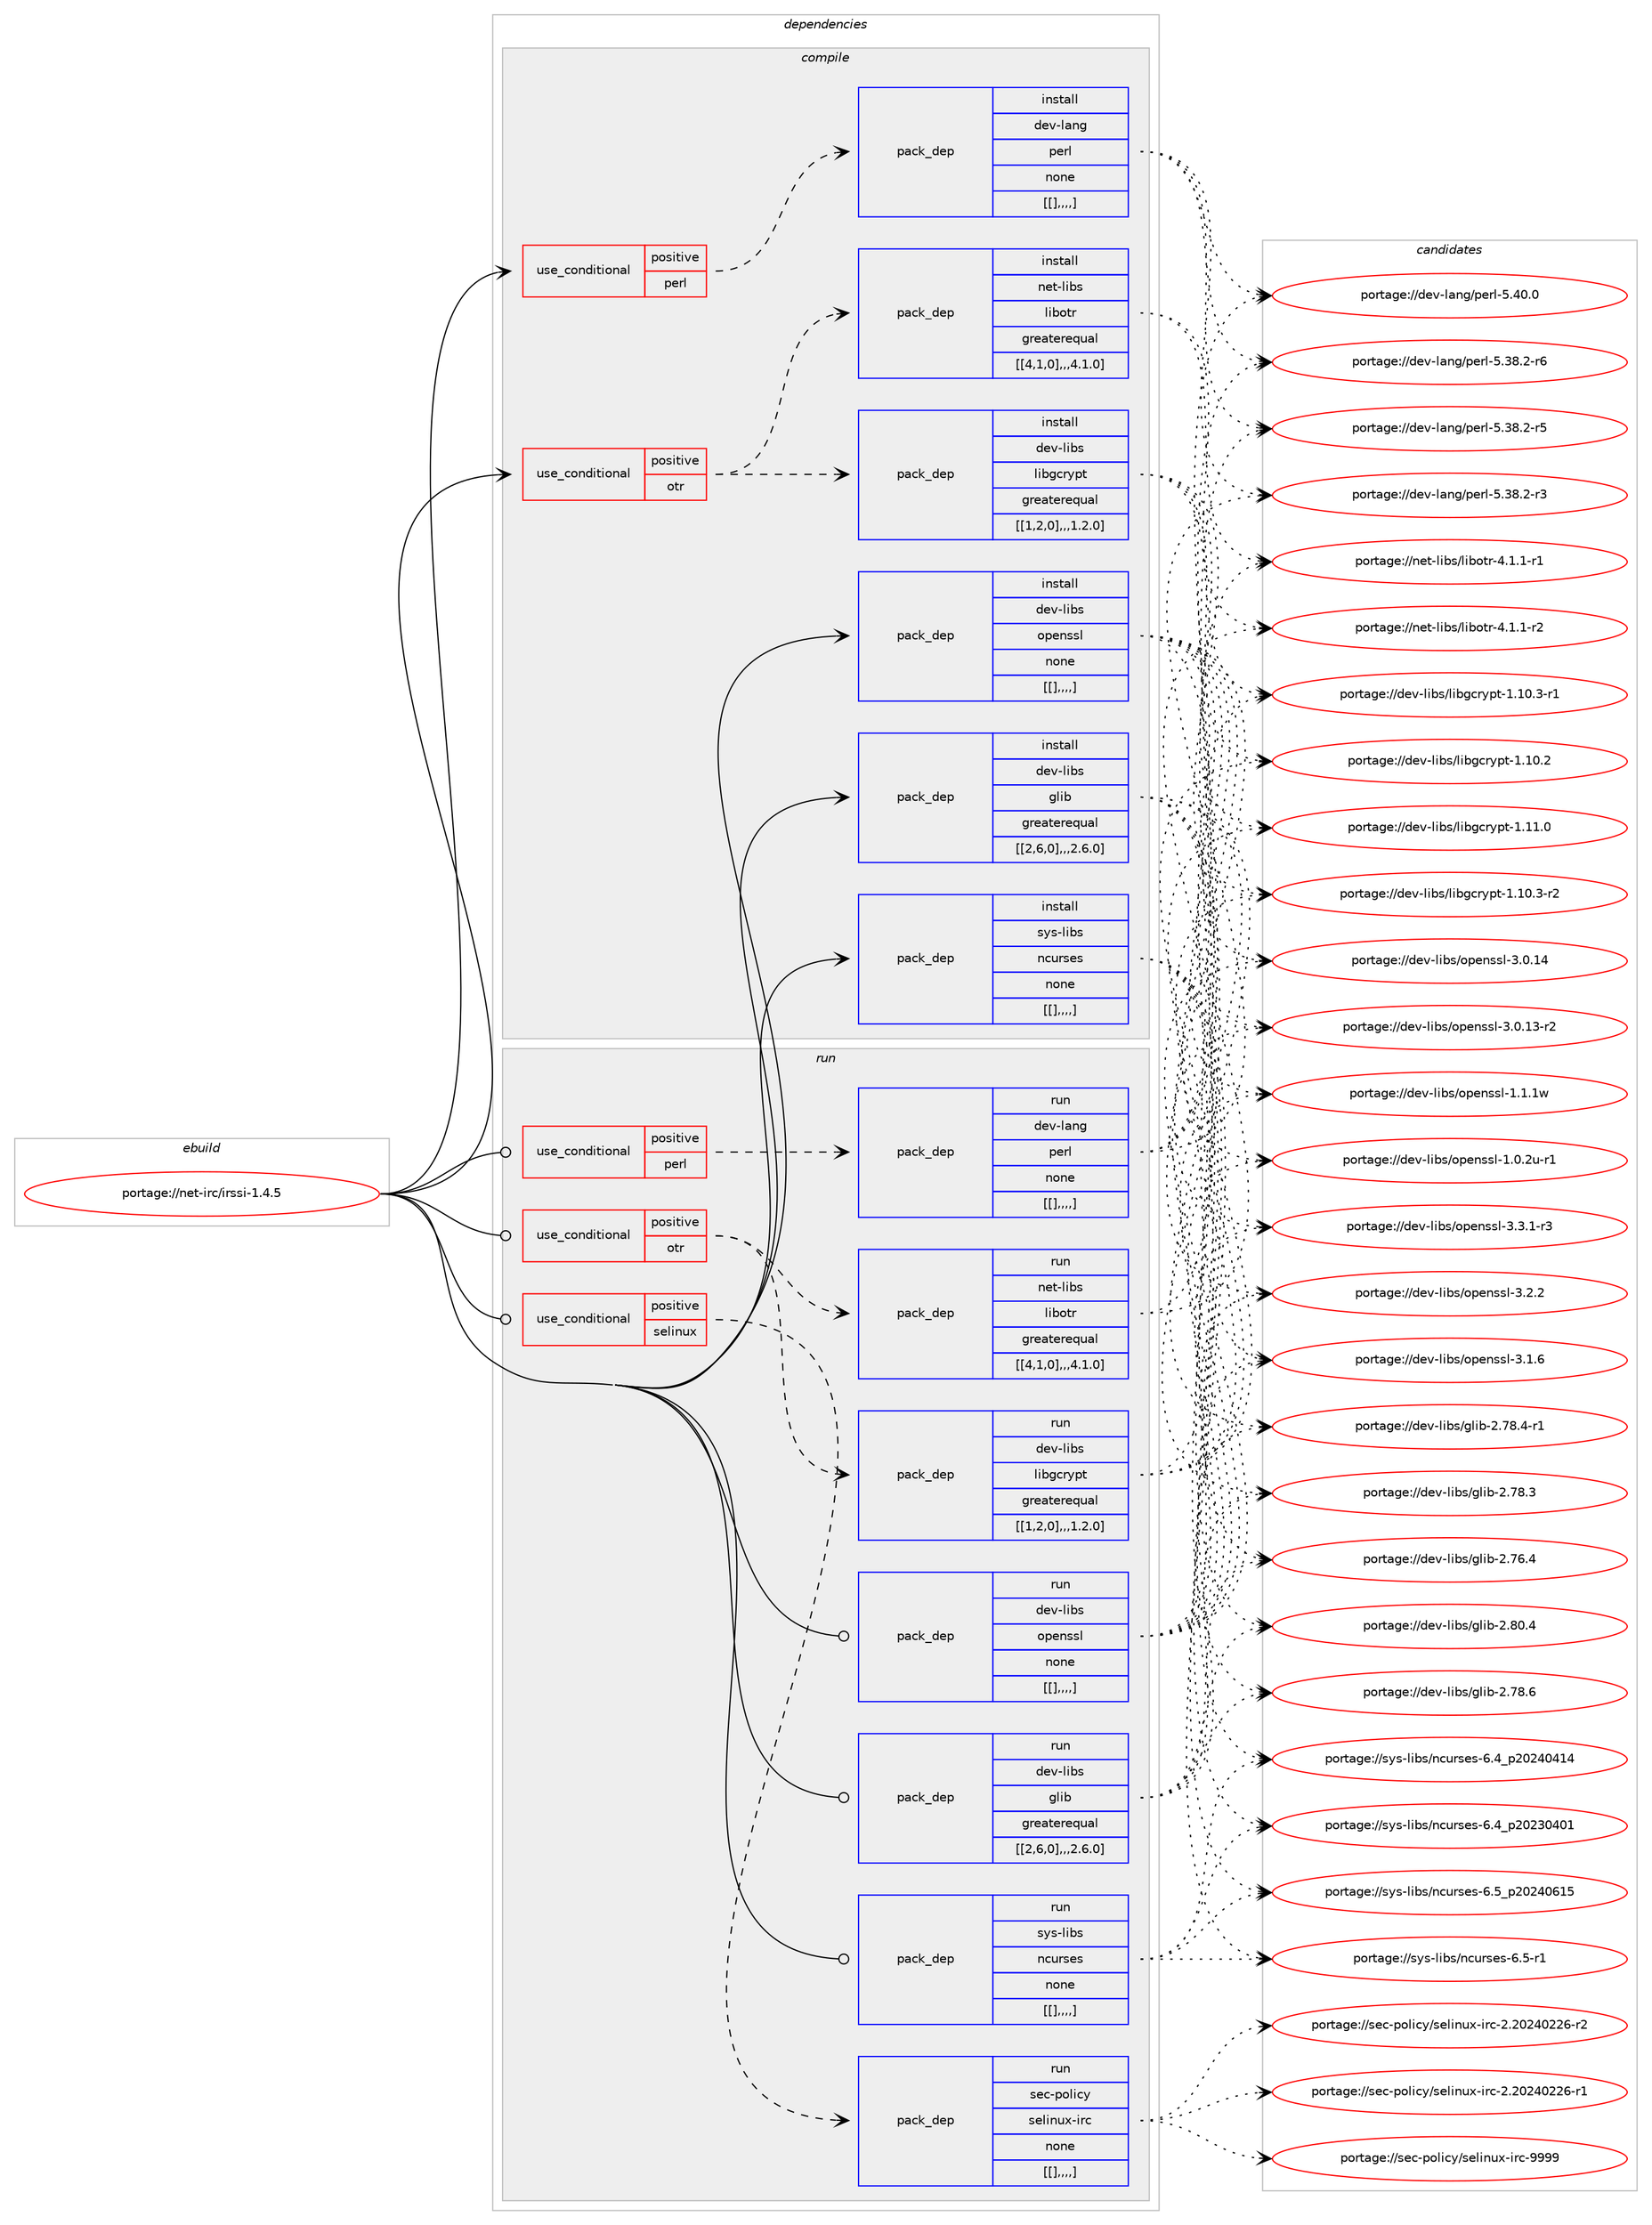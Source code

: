 digraph prolog {

# *************
# Graph options
# *************

newrank=true;
concentrate=true;
compound=true;
graph [rankdir=LR,fontname=Helvetica,fontsize=10,ranksep=1.5];#, ranksep=2.5, nodesep=0.2];
edge  [arrowhead=vee];
node  [fontname=Helvetica,fontsize=10];

# **********
# The ebuild
# **********

subgraph cluster_leftcol {
color=gray;
label=<<i>ebuild</i>>;
id [label="portage://net-irc/irssi-1.4.5", color=red, width=4, href="../net-irc/irssi-1.4.5.svg"];
}

# ****************
# The dependencies
# ****************

subgraph cluster_midcol {
color=gray;
label=<<i>dependencies</i>>;
subgraph cluster_compile {
fillcolor="#eeeeee";
style=filled;
label=<<i>compile</i>>;
subgraph cond97302 {
dependency374652 [label=<<TABLE BORDER="0" CELLBORDER="1" CELLSPACING="0" CELLPADDING="4"><TR><TD ROWSPAN="3" CELLPADDING="10">use_conditional</TD></TR><TR><TD>positive</TD></TR><TR><TD>otr</TD></TR></TABLE>>, shape=none, color=red];
subgraph pack274555 {
dependency374653 [label=<<TABLE BORDER="0" CELLBORDER="1" CELLSPACING="0" CELLPADDING="4" WIDTH="220"><TR><TD ROWSPAN="6" CELLPADDING="30">pack_dep</TD></TR><TR><TD WIDTH="110">install</TD></TR><TR><TD>dev-libs</TD></TR><TR><TD>libgcrypt</TD></TR><TR><TD>greaterequal</TD></TR><TR><TD>[[1,2,0],,,1.2.0]</TD></TR></TABLE>>, shape=none, color=blue];
}
dependency374652:e -> dependency374653:w [weight=20,style="dashed",arrowhead="vee"];
subgraph pack274556 {
dependency374654 [label=<<TABLE BORDER="0" CELLBORDER="1" CELLSPACING="0" CELLPADDING="4" WIDTH="220"><TR><TD ROWSPAN="6" CELLPADDING="30">pack_dep</TD></TR><TR><TD WIDTH="110">install</TD></TR><TR><TD>net-libs</TD></TR><TR><TD>libotr</TD></TR><TR><TD>greaterequal</TD></TR><TR><TD>[[4,1,0],,,4.1.0]</TD></TR></TABLE>>, shape=none, color=blue];
}
dependency374652:e -> dependency374654:w [weight=20,style="dashed",arrowhead="vee"];
}
id:e -> dependency374652:w [weight=20,style="solid",arrowhead="vee"];
subgraph cond97303 {
dependency374655 [label=<<TABLE BORDER="0" CELLBORDER="1" CELLSPACING="0" CELLPADDING="4"><TR><TD ROWSPAN="3" CELLPADDING="10">use_conditional</TD></TR><TR><TD>positive</TD></TR><TR><TD>perl</TD></TR></TABLE>>, shape=none, color=red];
subgraph pack274557 {
dependency374656 [label=<<TABLE BORDER="0" CELLBORDER="1" CELLSPACING="0" CELLPADDING="4" WIDTH="220"><TR><TD ROWSPAN="6" CELLPADDING="30">pack_dep</TD></TR><TR><TD WIDTH="110">install</TD></TR><TR><TD>dev-lang</TD></TR><TR><TD>perl</TD></TR><TR><TD>none</TD></TR><TR><TD>[[],,,,]</TD></TR></TABLE>>, shape=none, color=blue];
}
dependency374655:e -> dependency374656:w [weight=20,style="dashed",arrowhead="vee"];
}
id:e -> dependency374655:w [weight=20,style="solid",arrowhead="vee"];
subgraph pack274558 {
dependency374657 [label=<<TABLE BORDER="0" CELLBORDER="1" CELLSPACING="0" CELLPADDING="4" WIDTH="220"><TR><TD ROWSPAN="6" CELLPADDING="30">pack_dep</TD></TR><TR><TD WIDTH="110">install</TD></TR><TR><TD>dev-libs</TD></TR><TR><TD>glib</TD></TR><TR><TD>greaterequal</TD></TR><TR><TD>[[2,6,0],,,2.6.0]</TD></TR></TABLE>>, shape=none, color=blue];
}
id:e -> dependency374657:w [weight=20,style="solid",arrowhead="vee"];
subgraph pack274559 {
dependency374658 [label=<<TABLE BORDER="0" CELLBORDER="1" CELLSPACING="0" CELLPADDING="4" WIDTH="220"><TR><TD ROWSPAN="6" CELLPADDING="30">pack_dep</TD></TR><TR><TD WIDTH="110">install</TD></TR><TR><TD>dev-libs</TD></TR><TR><TD>openssl</TD></TR><TR><TD>none</TD></TR><TR><TD>[[],,,,]</TD></TR></TABLE>>, shape=none, color=blue];
}
id:e -> dependency374658:w [weight=20,style="solid",arrowhead="vee"];
subgraph pack274560 {
dependency374659 [label=<<TABLE BORDER="0" CELLBORDER="1" CELLSPACING="0" CELLPADDING="4" WIDTH="220"><TR><TD ROWSPAN="6" CELLPADDING="30">pack_dep</TD></TR><TR><TD WIDTH="110">install</TD></TR><TR><TD>sys-libs</TD></TR><TR><TD>ncurses</TD></TR><TR><TD>none</TD></TR><TR><TD>[[],,,,]</TD></TR></TABLE>>, shape=none, color=blue];
}
id:e -> dependency374659:w [weight=20,style="solid",arrowhead="vee"];
}
subgraph cluster_compileandrun {
fillcolor="#eeeeee";
style=filled;
label=<<i>compile and run</i>>;
}
subgraph cluster_run {
fillcolor="#eeeeee";
style=filled;
label=<<i>run</i>>;
subgraph cond97304 {
dependency374660 [label=<<TABLE BORDER="0" CELLBORDER="1" CELLSPACING="0" CELLPADDING="4"><TR><TD ROWSPAN="3" CELLPADDING="10">use_conditional</TD></TR><TR><TD>positive</TD></TR><TR><TD>otr</TD></TR></TABLE>>, shape=none, color=red];
subgraph pack274561 {
dependency374661 [label=<<TABLE BORDER="0" CELLBORDER="1" CELLSPACING="0" CELLPADDING="4" WIDTH="220"><TR><TD ROWSPAN="6" CELLPADDING="30">pack_dep</TD></TR><TR><TD WIDTH="110">run</TD></TR><TR><TD>dev-libs</TD></TR><TR><TD>libgcrypt</TD></TR><TR><TD>greaterequal</TD></TR><TR><TD>[[1,2,0],,,1.2.0]</TD></TR></TABLE>>, shape=none, color=blue];
}
dependency374660:e -> dependency374661:w [weight=20,style="dashed",arrowhead="vee"];
subgraph pack274562 {
dependency374662 [label=<<TABLE BORDER="0" CELLBORDER="1" CELLSPACING="0" CELLPADDING="4" WIDTH="220"><TR><TD ROWSPAN="6" CELLPADDING="30">pack_dep</TD></TR><TR><TD WIDTH="110">run</TD></TR><TR><TD>net-libs</TD></TR><TR><TD>libotr</TD></TR><TR><TD>greaterequal</TD></TR><TR><TD>[[4,1,0],,,4.1.0]</TD></TR></TABLE>>, shape=none, color=blue];
}
dependency374660:e -> dependency374662:w [weight=20,style="dashed",arrowhead="vee"];
}
id:e -> dependency374660:w [weight=20,style="solid",arrowhead="odot"];
subgraph cond97305 {
dependency374663 [label=<<TABLE BORDER="0" CELLBORDER="1" CELLSPACING="0" CELLPADDING="4"><TR><TD ROWSPAN="3" CELLPADDING="10">use_conditional</TD></TR><TR><TD>positive</TD></TR><TR><TD>perl</TD></TR></TABLE>>, shape=none, color=red];
subgraph pack274563 {
dependency374664 [label=<<TABLE BORDER="0" CELLBORDER="1" CELLSPACING="0" CELLPADDING="4" WIDTH="220"><TR><TD ROWSPAN="6" CELLPADDING="30">pack_dep</TD></TR><TR><TD WIDTH="110">run</TD></TR><TR><TD>dev-lang</TD></TR><TR><TD>perl</TD></TR><TR><TD>none</TD></TR><TR><TD>[[],,,,]</TD></TR></TABLE>>, shape=none, color=blue];
}
dependency374663:e -> dependency374664:w [weight=20,style="dashed",arrowhead="vee"];
}
id:e -> dependency374663:w [weight=20,style="solid",arrowhead="odot"];
subgraph cond97306 {
dependency374665 [label=<<TABLE BORDER="0" CELLBORDER="1" CELLSPACING="0" CELLPADDING="4"><TR><TD ROWSPAN="3" CELLPADDING="10">use_conditional</TD></TR><TR><TD>positive</TD></TR><TR><TD>selinux</TD></TR></TABLE>>, shape=none, color=red];
subgraph pack274564 {
dependency374666 [label=<<TABLE BORDER="0" CELLBORDER="1" CELLSPACING="0" CELLPADDING="4" WIDTH="220"><TR><TD ROWSPAN="6" CELLPADDING="30">pack_dep</TD></TR><TR><TD WIDTH="110">run</TD></TR><TR><TD>sec-policy</TD></TR><TR><TD>selinux-irc</TD></TR><TR><TD>none</TD></TR><TR><TD>[[],,,,]</TD></TR></TABLE>>, shape=none, color=blue];
}
dependency374665:e -> dependency374666:w [weight=20,style="dashed",arrowhead="vee"];
}
id:e -> dependency374665:w [weight=20,style="solid",arrowhead="odot"];
subgraph pack274565 {
dependency374667 [label=<<TABLE BORDER="0" CELLBORDER="1" CELLSPACING="0" CELLPADDING="4" WIDTH="220"><TR><TD ROWSPAN="6" CELLPADDING="30">pack_dep</TD></TR><TR><TD WIDTH="110">run</TD></TR><TR><TD>dev-libs</TD></TR><TR><TD>glib</TD></TR><TR><TD>greaterequal</TD></TR><TR><TD>[[2,6,0],,,2.6.0]</TD></TR></TABLE>>, shape=none, color=blue];
}
id:e -> dependency374667:w [weight=20,style="solid",arrowhead="odot"];
subgraph pack274566 {
dependency374668 [label=<<TABLE BORDER="0" CELLBORDER="1" CELLSPACING="0" CELLPADDING="4" WIDTH="220"><TR><TD ROWSPAN="6" CELLPADDING="30">pack_dep</TD></TR><TR><TD WIDTH="110">run</TD></TR><TR><TD>dev-libs</TD></TR><TR><TD>openssl</TD></TR><TR><TD>none</TD></TR><TR><TD>[[],,,,]</TD></TR></TABLE>>, shape=none, color=blue];
}
id:e -> dependency374668:w [weight=20,style="solid",arrowhead="odot"];
subgraph pack274567 {
dependency374669 [label=<<TABLE BORDER="0" CELLBORDER="1" CELLSPACING="0" CELLPADDING="4" WIDTH="220"><TR><TD ROWSPAN="6" CELLPADDING="30">pack_dep</TD></TR><TR><TD WIDTH="110">run</TD></TR><TR><TD>sys-libs</TD></TR><TR><TD>ncurses</TD></TR><TR><TD>none</TD></TR><TR><TD>[[],,,,]</TD></TR></TABLE>>, shape=none, color=blue];
}
id:e -> dependency374669:w [weight=20,style="solid",arrowhead="odot"];
}
}

# **************
# The candidates
# **************

subgraph cluster_choices {
rank=same;
color=gray;
label=<<i>candidates</i>>;

subgraph choice274555 {
color=black;
nodesep=1;
choice100101118451081059811547108105981039911412111211645494649494648 [label="portage://dev-libs/libgcrypt-1.11.0", color=red, width=4,href="../dev-libs/libgcrypt-1.11.0.svg"];
choice1001011184510810598115471081059810399114121112116454946494846514511450 [label="portage://dev-libs/libgcrypt-1.10.3-r2", color=red, width=4,href="../dev-libs/libgcrypt-1.10.3-r2.svg"];
choice1001011184510810598115471081059810399114121112116454946494846514511449 [label="portage://dev-libs/libgcrypt-1.10.3-r1", color=red, width=4,href="../dev-libs/libgcrypt-1.10.3-r1.svg"];
choice100101118451081059811547108105981039911412111211645494649484650 [label="portage://dev-libs/libgcrypt-1.10.2", color=red, width=4,href="../dev-libs/libgcrypt-1.10.2.svg"];
dependency374653:e -> choice100101118451081059811547108105981039911412111211645494649494648:w [style=dotted,weight="100"];
dependency374653:e -> choice1001011184510810598115471081059810399114121112116454946494846514511450:w [style=dotted,weight="100"];
dependency374653:e -> choice1001011184510810598115471081059810399114121112116454946494846514511449:w [style=dotted,weight="100"];
dependency374653:e -> choice100101118451081059811547108105981039911412111211645494649484650:w [style=dotted,weight="100"];
}
subgraph choice274556 {
color=black;
nodesep=1;
choice110101116451081059811547108105981111161144552464946494511450 [label="portage://net-libs/libotr-4.1.1-r2", color=red, width=4,href="../net-libs/libotr-4.1.1-r2.svg"];
choice110101116451081059811547108105981111161144552464946494511449 [label="portage://net-libs/libotr-4.1.1-r1", color=red, width=4,href="../net-libs/libotr-4.1.1-r1.svg"];
dependency374654:e -> choice110101116451081059811547108105981111161144552464946494511450:w [style=dotted,weight="100"];
dependency374654:e -> choice110101116451081059811547108105981111161144552464946494511449:w [style=dotted,weight="100"];
}
subgraph choice274557 {
color=black;
nodesep=1;
choice10010111845108971101034711210111410845534652484648 [label="portage://dev-lang/perl-5.40.0", color=red, width=4,href="../dev-lang/perl-5.40.0.svg"];
choice100101118451089711010347112101114108455346515646504511454 [label="portage://dev-lang/perl-5.38.2-r6", color=red, width=4,href="../dev-lang/perl-5.38.2-r6.svg"];
choice100101118451089711010347112101114108455346515646504511453 [label="portage://dev-lang/perl-5.38.2-r5", color=red, width=4,href="../dev-lang/perl-5.38.2-r5.svg"];
choice100101118451089711010347112101114108455346515646504511451 [label="portage://dev-lang/perl-5.38.2-r3", color=red, width=4,href="../dev-lang/perl-5.38.2-r3.svg"];
dependency374656:e -> choice10010111845108971101034711210111410845534652484648:w [style=dotted,weight="100"];
dependency374656:e -> choice100101118451089711010347112101114108455346515646504511454:w [style=dotted,weight="100"];
dependency374656:e -> choice100101118451089711010347112101114108455346515646504511453:w [style=dotted,weight="100"];
dependency374656:e -> choice100101118451089711010347112101114108455346515646504511451:w [style=dotted,weight="100"];
}
subgraph choice274558 {
color=black;
nodesep=1;
choice1001011184510810598115471031081059845504656484652 [label="portage://dev-libs/glib-2.80.4", color=red, width=4,href="../dev-libs/glib-2.80.4.svg"];
choice1001011184510810598115471031081059845504655564654 [label="portage://dev-libs/glib-2.78.6", color=red, width=4,href="../dev-libs/glib-2.78.6.svg"];
choice10010111845108105981154710310810598455046555646524511449 [label="portage://dev-libs/glib-2.78.4-r1", color=red, width=4,href="../dev-libs/glib-2.78.4-r1.svg"];
choice1001011184510810598115471031081059845504655564651 [label="portage://dev-libs/glib-2.78.3", color=red, width=4,href="../dev-libs/glib-2.78.3.svg"];
choice1001011184510810598115471031081059845504655544652 [label="portage://dev-libs/glib-2.76.4", color=red, width=4,href="../dev-libs/glib-2.76.4.svg"];
dependency374657:e -> choice1001011184510810598115471031081059845504656484652:w [style=dotted,weight="100"];
dependency374657:e -> choice1001011184510810598115471031081059845504655564654:w [style=dotted,weight="100"];
dependency374657:e -> choice10010111845108105981154710310810598455046555646524511449:w [style=dotted,weight="100"];
dependency374657:e -> choice1001011184510810598115471031081059845504655564651:w [style=dotted,weight="100"];
dependency374657:e -> choice1001011184510810598115471031081059845504655544652:w [style=dotted,weight="100"];
}
subgraph choice274559 {
color=black;
nodesep=1;
choice1001011184510810598115471111121011101151151084551465146494511451 [label="portage://dev-libs/openssl-3.3.1-r3", color=red, width=4,href="../dev-libs/openssl-3.3.1-r3.svg"];
choice100101118451081059811547111112101110115115108455146504650 [label="portage://dev-libs/openssl-3.2.2", color=red, width=4,href="../dev-libs/openssl-3.2.2.svg"];
choice100101118451081059811547111112101110115115108455146494654 [label="portage://dev-libs/openssl-3.1.6", color=red, width=4,href="../dev-libs/openssl-3.1.6.svg"];
choice10010111845108105981154711111210111011511510845514648464952 [label="portage://dev-libs/openssl-3.0.14", color=red, width=4,href="../dev-libs/openssl-3.0.14.svg"];
choice100101118451081059811547111112101110115115108455146484649514511450 [label="portage://dev-libs/openssl-3.0.13-r2", color=red, width=4,href="../dev-libs/openssl-3.0.13-r2.svg"];
choice100101118451081059811547111112101110115115108454946494649119 [label="portage://dev-libs/openssl-1.1.1w", color=red, width=4,href="../dev-libs/openssl-1.1.1w.svg"];
choice1001011184510810598115471111121011101151151084549464846501174511449 [label="portage://dev-libs/openssl-1.0.2u-r1", color=red, width=4,href="../dev-libs/openssl-1.0.2u-r1.svg"];
dependency374658:e -> choice1001011184510810598115471111121011101151151084551465146494511451:w [style=dotted,weight="100"];
dependency374658:e -> choice100101118451081059811547111112101110115115108455146504650:w [style=dotted,weight="100"];
dependency374658:e -> choice100101118451081059811547111112101110115115108455146494654:w [style=dotted,weight="100"];
dependency374658:e -> choice10010111845108105981154711111210111011511510845514648464952:w [style=dotted,weight="100"];
dependency374658:e -> choice100101118451081059811547111112101110115115108455146484649514511450:w [style=dotted,weight="100"];
dependency374658:e -> choice100101118451081059811547111112101110115115108454946494649119:w [style=dotted,weight="100"];
dependency374658:e -> choice1001011184510810598115471111121011101151151084549464846501174511449:w [style=dotted,weight="100"];
}
subgraph choice274560 {
color=black;
nodesep=1;
choice1151211154510810598115471109911711411510111545544653951125048505248544953 [label="portage://sys-libs/ncurses-6.5_p20240615", color=red, width=4,href="../sys-libs/ncurses-6.5_p20240615.svg"];
choice11512111545108105981154711099117114115101115455446534511449 [label="portage://sys-libs/ncurses-6.5-r1", color=red, width=4,href="../sys-libs/ncurses-6.5-r1.svg"];
choice1151211154510810598115471109911711411510111545544652951125048505248524952 [label="portage://sys-libs/ncurses-6.4_p20240414", color=red, width=4,href="../sys-libs/ncurses-6.4_p20240414.svg"];
choice1151211154510810598115471109911711411510111545544652951125048505148524849 [label="portage://sys-libs/ncurses-6.4_p20230401", color=red, width=4,href="../sys-libs/ncurses-6.4_p20230401.svg"];
dependency374659:e -> choice1151211154510810598115471109911711411510111545544653951125048505248544953:w [style=dotted,weight="100"];
dependency374659:e -> choice11512111545108105981154711099117114115101115455446534511449:w [style=dotted,weight="100"];
dependency374659:e -> choice1151211154510810598115471109911711411510111545544652951125048505248524952:w [style=dotted,weight="100"];
dependency374659:e -> choice1151211154510810598115471109911711411510111545544652951125048505148524849:w [style=dotted,weight="100"];
}
subgraph choice274561 {
color=black;
nodesep=1;
choice100101118451081059811547108105981039911412111211645494649494648 [label="portage://dev-libs/libgcrypt-1.11.0", color=red, width=4,href="../dev-libs/libgcrypt-1.11.0.svg"];
choice1001011184510810598115471081059810399114121112116454946494846514511450 [label="portage://dev-libs/libgcrypt-1.10.3-r2", color=red, width=4,href="../dev-libs/libgcrypt-1.10.3-r2.svg"];
choice1001011184510810598115471081059810399114121112116454946494846514511449 [label="portage://dev-libs/libgcrypt-1.10.3-r1", color=red, width=4,href="../dev-libs/libgcrypt-1.10.3-r1.svg"];
choice100101118451081059811547108105981039911412111211645494649484650 [label="portage://dev-libs/libgcrypt-1.10.2", color=red, width=4,href="../dev-libs/libgcrypt-1.10.2.svg"];
dependency374661:e -> choice100101118451081059811547108105981039911412111211645494649494648:w [style=dotted,weight="100"];
dependency374661:e -> choice1001011184510810598115471081059810399114121112116454946494846514511450:w [style=dotted,weight="100"];
dependency374661:e -> choice1001011184510810598115471081059810399114121112116454946494846514511449:w [style=dotted,weight="100"];
dependency374661:e -> choice100101118451081059811547108105981039911412111211645494649484650:w [style=dotted,weight="100"];
}
subgraph choice274562 {
color=black;
nodesep=1;
choice110101116451081059811547108105981111161144552464946494511450 [label="portage://net-libs/libotr-4.1.1-r2", color=red, width=4,href="../net-libs/libotr-4.1.1-r2.svg"];
choice110101116451081059811547108105981111161144552464946494511449 [label="portage://net-libs/libotr-4.1.1-r1", color=red, width=4,href="../net-libs/libotr-4.1.1-r1.svg"];
dependency374662:e -> choice110101116451081059811547108105981111161144552464946494511450:w [style=dotted,weight="100"];
dependency374662:e -> choice110101116451081059811547108105981111161144552464946494511449:w [style=dotted,weight="100"];
}
subgraph choice274563 {
color=black;
nodesep=1;
choice10010111845108971101034711210111410845534652484648 [label="portage://dev-lang/perl-5.40.0", color=red, width=4,href="../dev-lang/perl-5.40.0.svg"];
choice100101118451089711010347112101114108455346515646504511454 [label="portage://dev-lang/perl-5.38.2-r6", color=red, width=4,href="../dev-lang/perl-5.38.2-r6.svg"];
choice100101118451089711010347112101114108455346515646504511453 [label="portage://dev-lang/perl-5.38.2-r5", color=red, width=4,href="../dev-lang/perl-5.38.2-r5.svg"];
choice100101118451089711010347112101114108455346515646504511451 [label="portage://dev-lang/perl-5.38.2-r3", color=red, width=4,href="../dev-lang/perl-5.38.2-r3.svg"];
dependency374664:e -> choice10010111845108971101034711210111410845534652484648:w [style=dotted,weight="100"];
dependency374664:e -> choice100101118451089711010347112101114108455346515646504511454:w [style=dotted,weight="100"];
dependency374664:e -> choice100101118451089711010347112101114108455346515646504511453:w [style=dotted,weight="100"];
dependency374664:e -> choice100101118451089711010347112101114108455346515646504511451:w [style=dotted,weight="100"];
}
subgraph choice274564 {
color=black;
nodesep=1;
choice1151019945112111108105991214711510110810511011712045105114994557575757 [label="portage://sec-policy/selinux-irc-9999", color=red, width=4,href="../sec-policy/selinux-irc-9999.svg"];
choice11510199451121111081059912147115101108105110117120451051149945504650485052485050544511450 [label="portage://sec-policy/selinux-irc-2.20240226-r2", color=red, width=4,href="../sec-policy/selinux-irc-2.20240226-r2.svg"];
choice11510199451121111081059912147115101108105110117120451051149945504650485052485050544511449 [label="portage://sec-policy/selinux-irc-2.20240226-r1", color=red, width=4,href="../sec-policy/selinux-irc-2.20240226-r1.svg"];
dependency374666:e -> choice1151019945112111108105991214711510110810511011712045105114994557575757:w [style=dotted,weight="100"];
dependency374666:e -> choice11510199451121111081059912147115101108105110117120451051149945504650485052485050544511450:w [style=dotted,weight="100"];
dependency374666:e -> choice11510199451121111081059912147115101108105110117120451051149945504650485052485050544511449:w [style=dotted,weight="100"];
}
subgraph choice274565 {
color=black;
nodesep=1;
choice1001011184510810598115471031081059845504656484652 [label="portage://dev-libs/glib-2.80.4", color=red, width=4,href="../dev-libs/glib-2.80.4.svg"];
choice1001011184510810598115471031081059845504655564654 [label="portage://dev-libs/glib-2.78.6", color=red, width=4,href="../dev-libs/glib-2.78.6.svg"];
choice10010111845108105981154710310810598455046555646524511449 [label="portage://dev-libs/glib-2.78.4-r1", color=red, width=4,href="../dev-libs/glib-2.78.4-r1.svg"];
choice1001011184510810598115471031081059845504655564651 [label="portage://dev-libs/glib-2.78.3", color=red, width=4,href="../dev-libs/glib-2.78.3.svg"];
choice1001011184510810598115471031081059845504655544652 [label="portage://dev-libs/glib-2.76.4", color=red, width=4,href="../dev-libs/glib-2.76.4.svg"];
dependency374667:e -> choice1001011184510810598115471031081059845504656484652:w [style=dotted,weight="100"];
dependency374667:e -> choice1001011184510810598115471031081059845504655564654:w [style=dotted,weight="100"];
dependency374667:e -> choice10010111845108105981154710310810598455046555646524511449:w [style=dotted,weight="100"];
dependency374667:e -> choice1001011184510810598115471031081059845504655564651:w [style=dotted,weight="100"];
dependency374667:e -> choice1001011184510810598115471031081059845504655544652:w [style=dotted,weight="100"];
}
subgraph choice274566 {
color=black;
nodesep=1;
choice1001011184510810598115471111121011101151151084551465146494511451 [label="portage://dev-libs/openssl-3.3.1-r3", color=red, width=4,href="../dev-libs/openssl-3.3.1-r3.svg"];
choice100101118451081059811547111112101110115115108455146504650 [label="portage://dev-libs/openssl-3.2.2", color=red, width=4,href="../dev-libs/openssl-3.2.2.svg"];
choice100101118451081059811547111112101110115115108455146494654 [label="portage://dev-libs/openssl-3.1.6", color=red, width=4,href="../dev-libs/openssl-3.1.6.svg"];
choice10010111845108105981154711111210111011511510845514648464952 [label="portage://dev-libs/openssl-3.0.14", color=red, width=4,href="../dev-libs/openssl-3.0.14.svg"];
choice100101118451081059811547111112101110115115108455146484649514511450 [label="portage://dev-libs/openssl-3.0.13-r2", color=red, width=4,href="../dev-libs/openssl-3.0.13-r2.svg"];
choice100101118451081059811547111112101110115115108454946494649119 [label="portage://dev-libs/openssl-1.1.1w", color=red, width=4,href="../dev-libs/openssl-1.1.1w.svg"];
choice1001011184510810598115471111121011101151151084549464846501174511449 [label="portage://dev-libs/openssl-1.0.2u-r1", color=red, width=4,href="../dev-libs/openssl-1.0.2u-r1.svg"];
dependency374668:e -> choice1001011184510810598115471111121011101151151084551465146494511451:w [style=dotted,weight="100"];
dependency374668:e -> choice100101118451081059811547111112101110115115108455146504650:w [style=dotted,weight="100"];
dependency374668:e -> choice100101118451081059811547111112101110115115108455146494654:w [style=dotted,weight="100"];
dependency374668:e -> choice10010111845108105981154711111210111011511510845514648464952:w [style=dotted,weight="100"];
dependency374668:e -> choice100101118451081059811547111112101110115115108455146484649514511450:w [style=dotted,weight="100"];
dependency374668:e -> choice100101118451081059811547111112101110115115108454946494649119:w [style=dotted,weight="100"];
dependency374668:e -> choice1001011184510810598115471111121011101151151084549464846501174511449:w [style=dotted,weight="100"];
}
subgraph choice274567 {
color=black;
nodesep=1;
choice1151211154510810598115471109911711411510111545544653951125048505248544953 [label="portage://sys-libs/ncurses-6.5_p20240615", color=red, width=4,href="../sys-libs/ncurses-6.5_p20240615.svg"];
choice11512111545108105981154711099117114115101115455446534511449 [label="portage://sys-libs/ncurses-6.5-r1", color=red, width=4,href="../sys-libs/ncurses-6.5-r1.svg"];
choice1151211154510810598115471109911711411510111545544652951125048505248524952 [label="portage://sys-libs/ncurses-6.4_p20240414", color=red, width=4,href="../sys-libs/ncurses-6.4_p20240414.svg"];
choice1151211154510810598115471109911711411510111545544652951125048505148524849 [label="portage://sys-libs/ncurses-6.4_p20230401", color=red, width=4,href="../sys-libs/ncurses-6.4_p20230401.svg"];
dependency374669:e -> choice1151211154510810598115471109911711411510111545544653951125048505248544953:w [style=dotted,weight="100"];
dependency374669:e -> choice11512111545108105981154711099117114115101115455446534511449:w [style=dotted,weight="100"];
dependency374669:e -> choice1151211154510810598115471109911711411510111545544652951125048505248524952:w [style=dotted,weight="100"];
dependency374669:e -> choice1151211154510810598115471109911711411510111545544652951125048505148524849:w [style=dotted,weight="100"];
}
}

}
